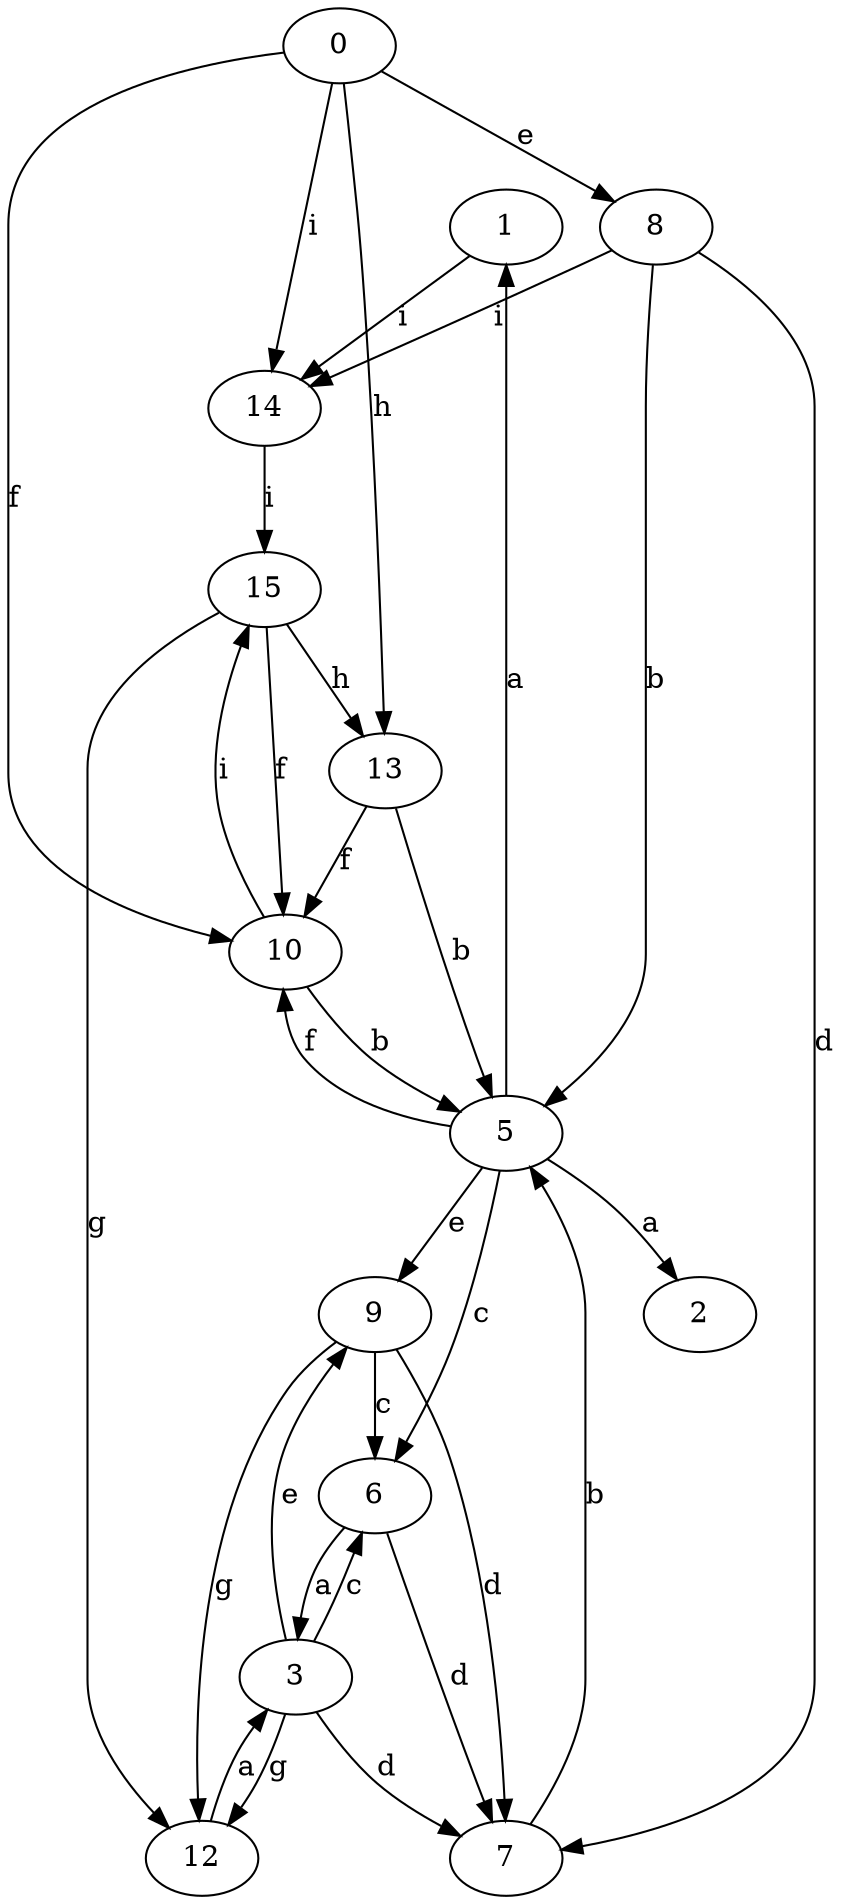 strict digraph  {
1;
2;
3;
5;
0;
6;
7;
8;
9;
10;
12;
13;
14;
15;
1 -> 14  [label=i];
3 -> 6  [label=c];
3 -> 7  [label=d];
3 -> 9  [label=e];
3 -> 12  [label=g];
5 -> 1  [label=a];
5 -> 2  [label=a];
5 -> 6  [label=c];
5 -> 9  [label=e];
5 -> 10  [label=f];
0 -> 8  [label=e];
0 -> 10  [label=f];
0 -> 13  [label=h];
0 -> 14  [label=i];
6 -> 3  [label=a];
6 -> 7  [label=d];
7 -> 5  [label=b];
8 -> 5  [label=b];
8 -> 7  [label=d];
8 -> 14  [label=i];
9 -> 6  [label=c];
9 -> 7  [label=d];
9 -> 12  [label=g];
10 -> 5  [label=b];
10 -> 15  [label=i];
12 -> 3  [label=a];
13 -> 5  [label=b];
13 -> 10  [label=f];
14 -> 15  [label=i];
15 -> 10  [label=f];
15 -> 12  [label=g];
15 -> 13  [label=h];
}
